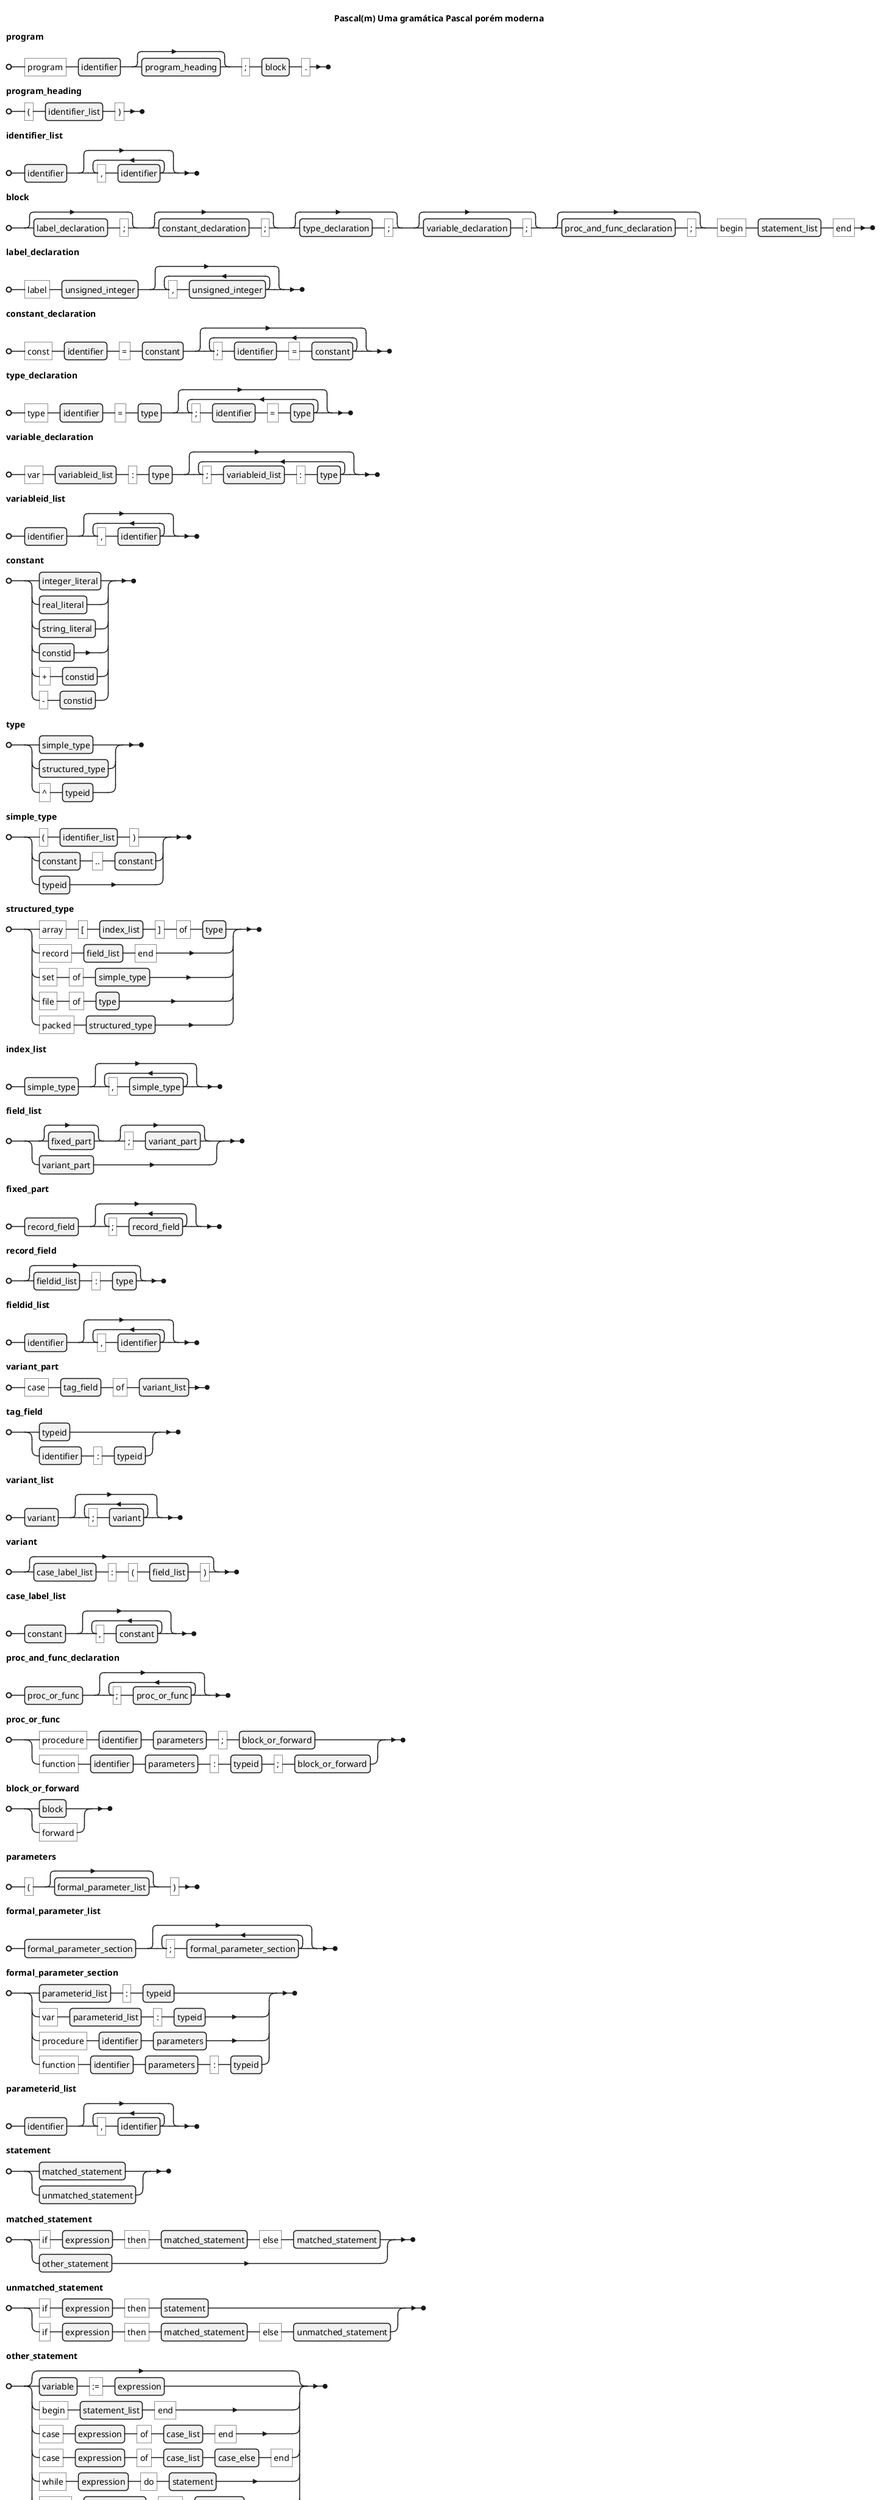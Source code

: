 @startebnf
title Pascal(m) Uma gramática Pascal porém moderna

program = "program", identifier, [ program_heading ], ";", block, "." ;

program_heading = "(", identifier_list, ")" ;

identifier_list = identifier, { ",", identifier } ;

block = [ label_declaration, ";" ], 
        [ constant_declaration, ";" ], 
        [ type_declaration, ";" ], 
        [ variable_declaration, ";" ], 
        [ proc_and_func_declaration, ";" ],
        "begin", statement_list, "end" ;

label_declaration = "label", unsigned_integer, { ",", unsigned_integer } ;

constant_declaration = "const", identifier, "=", constant, { ";", identifier, "=", constant } ;

type_declaration = "type", identifier, "=", type, { ";", identifier, "=", type } ;

variable_declaration = "var", variableid_list, ":", type, { ";", variableid_list, ":", type } ;

variableid_list = identifier, { ",", identifier } ;

constant = integer_literal 
         | real_literal 
         | string_literal 
         | constid 
         | "+", constid 
         | "-", constid ;

type = simple_type 
     | structured_type 
     | "^", typeid ;

simple_type = "(", identifier_list, ")" 
            | constant, "..", constant 
            | typeid ;

structured_type = "array", "[", index_list, "]", "of", type 
                | "record", field_list, "end" 
                | "set", "of", simple_type 
                | "file", "of", type 
                | "packed", structured_type ;

index_list = simple_type, { ",", simple_type } ;

field_list = [ fixed_part ], [ ";", variant_part ] 
           | variant_part ;

fixed_part = record_field, { ";", record_field } ;

record_field = [ fieldid_list, ":", type ] ;

fieldid_list = identifier, { ",", identifier } ;

variant_part = "case", tag_field, "of", variant_list ;

tag_field = typeid | identifier, ":", typeid ;

variant_list = variant, { ";", variant } ;

variant = [ case_label_list, ":", "(", field_list, ")" ] ;

case_label_list = constant, { ",", constant } ;

proc_and_func_declaration = proc_or_func, { ";", proc_or_func } ;

proc_or_func = "procedure", identifier, parameters, ";", block_or_forward 
              | "function", identifier, parameters, ":", typeid, ";", block_or_forward ;

block_or_forward = block | "forward" ;

parameters = "(", [ formal_parameter_list ], ")" ;

formal_parameter_list = formal_parameter_section, { ";", formal_parameter_section } ;

formal_parameter_section = parameterid_list, ":", typeid 
                          | "var", parameterid_list, ":", typeid 
                          | "procedure", identifier, parameters 
                          | "function", identifier, parameters, ":", typeid ;

parameterid_list = identifier, { ",", identifier } ;

statement = matched_statement | unmatched_statement ;

matched_statement = "if", expression, "then", matched_statement, "else", matched_statement 
                   | other_statement ;

unmatched_statement = "if", expression, "then", statement 
                     | "if", expression, "then", matched_statement, "else", unmatched_statement ;

other_statement = [ 
    variable, ":=", expression 
    | "begin", statement_list, "end" 
    | "case", expression, "of", case_list, "end" 
    | "case", expression, "of", case_list, case_else, "end" 
    | "while", expression, "do", statement 
    | "repeat", statement_list, "until", expression 
    | "for", varid, ":=", for_list, "do", statement 
    | procid 
    | procid, "(", expression_list, ")" 
    | "goto", label 
    | "with", record_variable_list, "do", statement 
    | label, ":", statement 
] ;

expression = relational_expression ;

relational_expression = additive_expression 
                       | additive_expression, relational_op, additive_expression ;

additive_expression = multiplicative_expression 
                     | additive_expression, add_op, multiplicative_expression ;

multiplicative_expression = unary_expression 
                           | multiplicative_expression, mul_op, unary_expression ;

unary_expression = primary_expression 
                  | unary_op, unary_expression ;

primary_expression = variable 
                    | unsigned_integer 
                    | unsigned_real 
                    | string_literal 
                    | "nil" 
                    | funcid, "(", [ expression_list ], ")" 
                    | "[", [ element_list ], "]" 
                    | "(", expression, ")" ;

expression_list = expression, { ",", expression } ;

element_list = element, { ",", element } ;

element = expression | expression, "...", expression ;

relational_op = "<" | "<=" | "=" | "<>" | ">=" | ">" ;

add_op = "+" | "-" | "or" ;

mul_op = "*" | "/" | "div" | "mod" | "and" | "in" ;

unary_op = "+" | "-" | "not" ;

statement_list = statement, { ";", statement } ;

case_list = case_element, { case_element } ;

case_element = case_label_list, ":", statement, ";" ;

case_else = "else", statement, ";" ;

for_list = expression, "to", expression 
         | expression, "downto", expression ;

subscript_list = expression, { ",", expression } ;

record_variable_list = variable, { ",", variable } ;

variable = identifier 
         | variable, "[", subscript_list, "]" 
         | variable, ".", fieldid 
         | variable, "^" ;

identifier = IDENTIFIER ;
funcid = identifier ;
procid = identifier | "write" | "writeln" | "read" | "readln" ;
varid = identifier ;
fieldid = identifier ;
constid = identifier ;
typeid = "char" | "boolean" | "integer" | "real" | "string" | identifier ;

unsigned_integer = INTEGER_LITERAL ;
unsigned_real = REAL_LITERAL ;
integer_literal = INTEGER_LITERAL ;
real_literal = REAL_LITERAL ;
string_literal = STRING_LITERAL ;
char_literal = CHAR_LITERAL ;
boolean_literal = BOOLEAN_LITERAL ;

@endebnf
